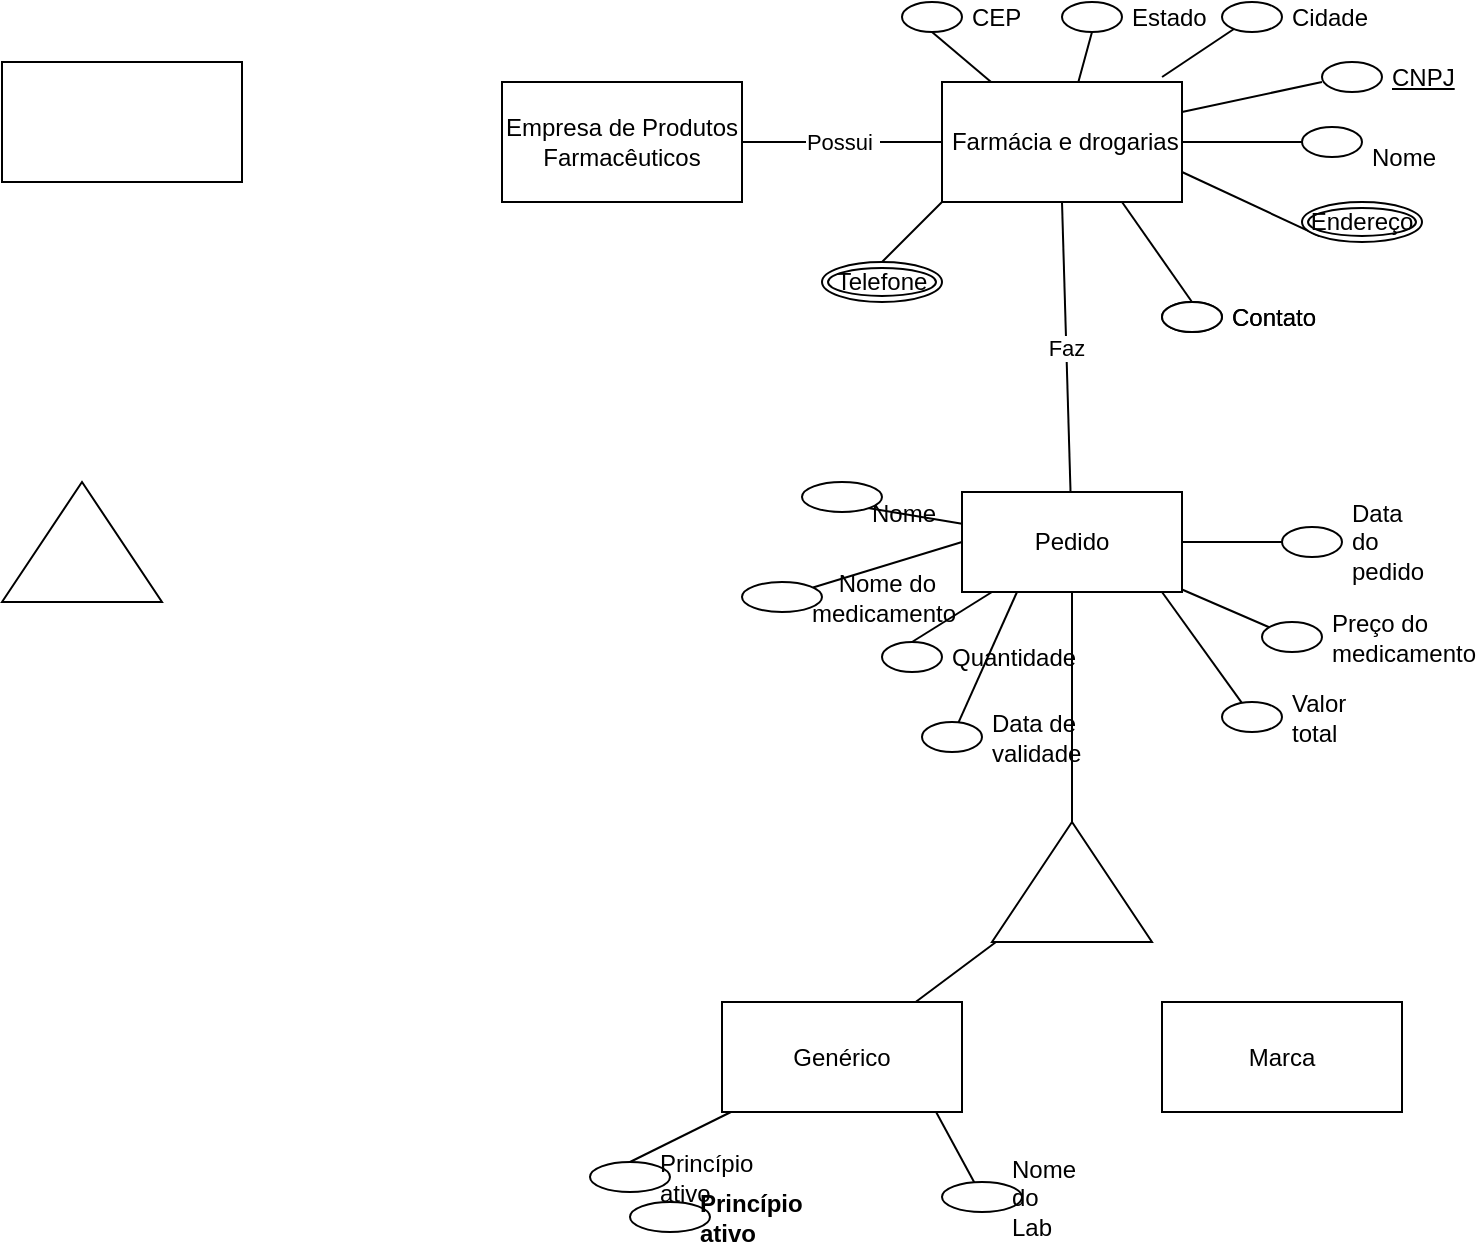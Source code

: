 <mxfile version="15.3.2" type="github">
  <diagram id="GIaEmFvaweHACr9sqGth" name="Page-1">
    <mxGraphModel dx="1422" dy="762" grid="1" gridSize="10" guides="1" tooltips="1" connect="1" arrows="1" fold="1" page="1" pageScale="1" pageWidth="827" pageHeight="1169" math="0" shadow="0">
      <root>
        <mxCell id="0" />
        <mxCell id="1" parent="0" />
        <mxCell id="_OA7GtplPuDbMKdglOJy-1" value="" style="rounded=0;whiteSpace=wrap;html=1;" parent="1" vertex="1">
          <mxGeometry x="80" y="60" width="120" height="60" as="geometry" />
        </mxCell>
        <mxCell id="_OA7GtplPuDbMKdglOJy-3" value="" style="triangle;whiteSpace=wrap;html=1;rotation=-90;" parent="1" vertex="1">
          <mxGeometry x="90" y="260" width="60" height="80" as="geometry" />
        </mxCell>
        <mxCell id="_OA7GtplPuDbMKdglOJy-4" value="" style="endArrow=none;html=1;entryX=0.5;entryY=1;entryDx=0;entryDy=0;" parent="1" source="_OA7GtplPuDbMKdglOJy-6" target="_OA7GtplPuDbMKdglOJy-20" edge="1">
          <mxGeometry width="50" height="50" relative="1" as="geometry">
            <mxPoint x="100" y="440" as="sourcePoint" />
            <mxPoint x="150" y="390" as="targetPoint" />
          </mxGeometry>
        </mxCell>
        <mxCell id="_OA7GtplPuDbMKdglOJy-8" value="Possui&amp;nbsp;" style="edgeStyle=orthogonalEdgeStyle;rounded=0;orthogonalLoop=1;jettySize=auto;html=1;endArrow=none;endFill=0;" parent="1" source="_OA7GtplPuDbMKdglOJy-5" target="_OA7GtplPuDbMKdglOJy-6" edge="1">
          <mxGeometry relative="1" as="geometry" />
        </mxCell>
        <mxCell id="_OA7GtplPuDbMKdglOJy-5" value="Empresa de Produtos Farmacêuticos" style="rounded=0;whiteSpace=wrap;html=1;" parent="1" vertex="1">
          <mxGeometry x="330" y="70" width="120" height="60" as="geometry" />
        </mxCell>
        <mxCell id="_OA7GtplPuDbMKdglOJy-12" value="" style="edgeStyle=orthogonalEdgeStyle;rounded=0;orthogonalLoop=1;jettySize=auto;html=1;endArrow=none;endFill=0;" parent="1" source="_OA7GtplPuDbMKdglOJy-6" target="_OA7GtplPuDbMKdglOJy-9" edge="1">
          <mxGeometry relative="1" as="geometry" />
        </mxCell>
        <mxCell id="_OA7GtplPuDbMKdglOJy-6" value="&amp;nbsp;Farmácia e drogarias" style="rounded=0;whiteSpace=wrap;html=1;" parent="1" vertex="1">
          <mxGeometry x="550" y="70" width="120" height="60" as="geometry" />
        </mxCell>
        <mxCell id="_OA7GtplPuDbMKdglOJy-7" value="" style="endArrow=none;html=1;entryX=0;entryY=1;entryDx=0;entryDy=0;exitX=1;exitY=0.75;exitDx=0;exitDy=0;" parent="1" source="_OA7GtplPuDbMKdglOJy-6" target="_OA7GtplPuDbMKdglOJy-17" edge="1">
          <mxGeometry width="50" height="50" relative="1" as="geometry">
            <mxPoint x="390" y="380" as="sourcePoint" />
            <mxPoint x="440" y="330" as="targetPoint" />
          </mxGeometry>
        </mxCell>
        <mxCell id="_OA7GtplPuDbMKdglOJy-9" value="&amp;nbsp; &amp;nbsp; Nome" style="ellipse;whiteSpace=wrap;html=1;align=left;spacingLeft=33;" parent="1" vertex="1">
          <mxGeometry x="730" y="92.5" width="30" height="15" as="geometry" />
        </mxCell>
        <mxCell id="_OA7GtplPuDbMKdglOJy-13" value="" style="rounded=0;orthogonalLoop=1;jettySize=auto;html=1;endArrow=none;endFill=0;exitX=1;exitY=0.25;exitDx=0;exitDy=0;" parent="1" source="_OA7GtplPuDbMKdglOJy-6" edge="1">
          <mxGeometry relative="1" as="geometry">
            <mxPoint x="680" y="110" as="sourcePoint" />
            <mxPoint x="740" y="70" as="targetPoint" />
          </mxGeometry>
        </mxCell>
        <mxCell id="_OA7GtplPuDbMKdglOJy-14" value="&lt;u&gt;CNPJ&lt;/u&gt;" style="ellipse;whiteSpace=wrap;html=1;align=left;spacingLeft=33;" parent="1" vertex="1">
          <mxGeometry x="740" y="60" width="30" height="15" as="geometry" />
        </mxCell>
        <mxCell id="_OA7GtplPuDbMKdglOJy-17" value="Endereço" style="ellipse;shape=doubleEllipse;margin=3;whiteSpace=wrap;html=1;align=center;" parent="1" vertex="1">
          <mxGeometry x="730" y="130" width="60" height="20" as="geometry" />
        </mxCell>
        <mxCell id="_OA7GtplPuDbMKdglOJy-18" value="CEP" style="ellipse;whiteSpace=wrap;html=1;align=left;spacingLeft=33;" parent="1" vertex="1">
          <mxGeometry x="530" y="30" width="30" height="15" as="geometry" />
        </mxCell>
        <mxCell id="_OA7GtplPuDbMKdglOJy-19" value="" style="endArrow=none;html=1;entryX=0.5;entryY=1;entryDx=0;entryDy=0;" parent="1" source="_OA7GtplPuDbMKdglOJy-6" target="_OA7GtplPuDbMKdglOJy-18" edge="1">
          <mxGeometry width="50" height="50" relative="1" as="geometry">
            <mxPoint x="390" y="370" as="sourcePoint" />
            <mxPoint x="440" y="320" as="targetPoint" />
          </mxGeometry>
        </mxCell>
        <mxCell id="_OA7GtplPuDbMKdglOJy-20" value="Estado&lt;span style=&quot;color: rgba(0 , 0 , 0 , 0) ; font-family: monospace ; font-size: 0px&quot;&gt;%3CmxGraphModel%3E%3Croot%3E%3CmxCell%20id%3D%220%22%2F%3E%3CmxCell%20id%3D%221%22%20parent%3D%220%22%2F%3E%3CmxCell%20id%3D%222%22%20value%3D%22%26lt%3Bu%26gt%3BCEP%26lt%3B%2Fu%26gt%3B%22%20style%3D%22ellipse%3BwhiteSpace%3Dwrap%3Bhtml%3D1%3Balign%3Dleft%3BspacingLeft%3D33%3B%22%20vertex%3D%221%22%20parent%3D%221%22%3E%3CmxGeometry%20x%3D%22530%22%20y%3D%2230%22%20width%3D%2230%22%20height%3D%2215%22%20as%3D%22geometry%22%2F%3E%3C%2FmxCell%3E%3C%2Froot%3E%3C%2FmxGraphModel%3E&lt;/span&gt;" style="ellipse;whiteSpace=wrap;html=1;align=left;spacingLeft=33;" parent="1" vertex="1">
          <mxGeometry x="610" y="30" width="30" height="15" as="geometry" />
        </mxCell>
        <mxCell id="_OA7GtplPuDbMKdglOJy-23" value="" style="edgeStyle=none;rounded=0;orthogonalLoop=1;jettySize=auto;html=1;endArrow=none;endFill=0;entryX=0.917;entryY=-0.042;entryDx=0;entryDy=0;entryPerimeter=0;" parent="1" source="_OA7GtplPuDbMKdglOJy-22" target="_OA7GtplPuDbMKdglOJy-6" edge="1">
          <mxGeometry relative="1" as="geometry" />
        </mxCell>
        <mxCell id="_OA7GtplPuDbMKdglOJy-22" value="Cidade" style="ellipse;whiteSpace=wrap;html=1;align=left;spacingLeft=33;" parent="1" vertex="1">
          <mxGeometry x="690" y="30" width="30" height="15" as="geometry" />
        </mxCell>
        <mxCell id="_OA7GtplPuDbMKdglOJy-24" value="Telefone" style="ellipse;shape=doubleEllipse;margin=3;whiteSpace=wrap;html=1;align=center;" parent="1" vertex="1">
          <mxGeometry x="490" y="160" width="60" height="20" as="geometry" />
        </mxCell>
        <mxCell id="_OA7GtplPuDbMKdglOJy-25" value="" style="endArrow=none;html=1;entryX=0;entryY=1;entryDx=0;entryDy=0;exitX=0.5;exitY=0;exitDx=0;exitDy=0;" parent="1" source="_OA7GtplPuDbMKdglOJy-24" target="_OA7GtplPuDbMKdglOJy-6" edge="1">
          <mxGeometry width="50" height="50" relative="1" as="geometry">
            <mxPoint x="530" y="150" as="sourcePoint" />
            <mxPoint x="440" y="320" as="targetPoint" />
          </mxGeometry>
        </mxCell>
        <mxCell id="_OA7GtplPuDbMKdglOJy-26" style="edgeStyle=none;rounded=0;orthogonalLoop=1;jettySize=auto;html=1;entryX=0.5;entryY=0;entryDx=0;entryDy=0;endArrow=none;endFill=0;" parent="1" source="_OA7GtplPuDbMKdglOJy-24" target="_OA7GtplPuDbMKdglOJy-24" edge="1">
          <mxGeometry relative="1" as="geometry" />
        </mxCell>
        <mxCell id="_OA7GtplPuDbMKdglOJy-27" value="Contato" style="ellipse;whiteSpace=wrap;html=1;align=left;spacingLeft=33;" parent="1" vertex="1">
          <mxGeometry x="660" y="180" width="30" height="15" as="geometry" />
        </mxCell>
        <mxCell id="_OA7GtplPuDbMKdglOJy-31" value="Contato" style="ellipse;whiteSpace=wrap;html=1;align=left;spacingLeft=33;" parent="1" vertex="1">
          <mxGeometry x="660" y="180" width="30" height="15" as="geometry" />
        </mxCell>
        <mxCell id="_OA7GtplPuDbMKdglOJy-32" value="" style="endArrow=none;html=1;entryX=0.75;entryY=1;entryDx=0;entryDy=0;exitX=0.5;exitY=0;exitDx=0;exitDy=0;" parent="1" source="_OA7GtplPuDbMKdglOJy-31" target="_OA7GtplPuDbMKdglOJy-6" edge="1">
          <mxGeometry width="50" height="50" relative="1" as="geometry">
            <mxPoint x="390" y="370" as="sourcePoint" />
            <mxPoint x="440" y="320" as="targetPoint" />
          </mxGeometry>
        </mxCell>
        <mxCell id="_OA7GtplPuDbMKdglOJy-37" style="edgeStyle=none;rounded=0;orthogonalLoop=1;jettySize=auto;html=1;entryX=0;entryY=0.5;entryDx=0;entryDy=0;endArrow=none;endFill=0;" parent="1" source="_OA7GtplPuDbMKdglOJy-33" target="_OA7GtplPuDbMKdglOJy-35" edge="1">
          <mxGeometry relative="1" as="geometry" />
        </mxCell>
        <mxCell id="_OA7GtplPuDbMKdglOJy-39" style="edgeStyle=none;rounded=0;orthogonalLoop=1;jettySize=auto;html=1;exitX=1;exitY=0.5;exitDx=0;exitDy=0;endArrow=none;endFill=0;" parent="1" source="_OA7GtplPuDbMKdglOJy-33" target="_OA7GtplPuDbMKdglOJy-38" edge="1">
          <mxGeometry relative="1" as="geometry" />
        </mxCell>
        <mxCell id="_OA7GtplPuDbMKdglOJy-42" style="edgeStyle=none;rounded=0;orthogonalLoop=1;jettySize=auto;html=1;exitX=0;exitY=0.5;exitDx=0;exitDy=0;endArrow=none;endFill=0;" parent="1" source="_OA7GtplPuDbMKdglOJy-33" target="_OA7GtplPuDbMKdglOJy-40" edge="1">
          <mxGeometry relative="1" as="geometry" />
        </mxCell>
        <mxCell id="_OA7GtplPuDbMKdglOJy-46" style="edgeStyle=none;rounded=0;orthogonalLoop=1;jettySize=auto;html=1;entryX=0.5;entryY=0;entryDx=0;entryDy=0;endArrow=none;endFill=0;" parent="1" source="_OA7GtplPuDbMKdglOJy-33" target="_OA7GtplPuDbMKdglOJy-45" edge="1">
          <mxGeometry relative="1" as="geometry" />
        </mxCell>
        <mxCell id="_OA7GtplPuDbMKdglOJy-33" value="Pedido" style="rounded=0;whiteSpace=wrap;html=1;" parent="1" vertex="1">
          <mxGeometry x="560" y="275" width="110" height="50" as="geometry" />
        </mxCell>
        <mxCell id="_OA7GtplPuDbMKdglOJy-34" value="Faz" style="endArrow=none;html=1;entryX=0.5;entryY=1;entryDx=0;entryDy=0;" parent="1" source="_OA7GtplPuDbMKdglOJy-33" target="_OA7GtplPuDbMKdglOJy-6" edge="1">
          <mxGeometry width="50" height="50" relative="1" as="geometry">
            <mxPoint x="390" y="370" as="sourcePoint" />
            <mxPoint x="440" y="320" as="targetPoint" />
          </mxGeometry>
        </mxCell>
        <mxCell id="_OA7GtplPuDbMKdglOJy-35" value="&amp;nbsp; &amp;nbsp; Nome" style="ellipse;whiteSpace=wrap;html=1;align=left;spacingLeft=33;" parent="1" vertex="1">
          <mxGeometry x="480" y="270" width="40" height="15" as="geometry" />
        </mxCell>
        <mxCell id="_OA7GtplPuDbMKdglOJy-36" style="edgeStyle=none;rounded=0;orthogonalLoop=1;jettySize=auto;html=1;entryX=0;entryY=0;entryDx=0;entryDy=0;endArrow=none;endFill=0;" parent="1" source="_OA7GtplPuDbMKdglOJy-35" target="_OA7GtplPuDbMKdglOJy-35" edge="1">
          <mxGeometry relative="1" as="geometry" />
        </mxCell>
        <mxCell id="_OA7GtplPuDbMKdglOJy-38" value="Data do pedido" style="ellipse;whiteSpace=wrap;html=1;align=left;spacingLeft=33;" parent="1" vertex="1">
          <mxGeometry x="720" y="292.5" width="30" height="15" as="geometry" />
        </mxCell>
        <mxCell id="_OA7GtplPuDbMKdglOJy-40" value="&amp;nbsp; &amp;nbsp; Nome do medicamento" style="ellipse;whiteSpace=wrap;html=1;align=left;spacingLeft=33;" parent="1" vertex="1">
          <mxGeometry x="450" y="320" width="40" height="15" as="geometry" />
        </mxCell>
        <mxCell id="_OA7GtplPuDbMKdglOJy-45" value="Quantidade" style="ellipse;whiteSpace=wrap;html=1;align=left;spacingLeft=33;" parent="1" vertex="1">
          <mxGeometry x="520" y="350" width="30" height="15" as="geometry" />
        </mxCell>
        <mxCell id="mOZH8kAuwLw8CxfsMpVS-2" style="rounded=0;orthogonalLoop=1;jettySize=auto;html=1;endArrow=none;endFill=0;" edge="1" parent="1" source="mOZH8kAuwLw8CxfsMpVS-1" target="_OA7GtplPuDbMKdglOJy-33">
          <mxGeometry relative="1" as="geometry" />
        </mxCell>
        <mxCell id="mOZH8kAuwLw8CxfsMpVS-1" value="Preço do medicamento" style="ellipse;whiteSpace=wrap;html=1;align=left;spacingLeft=33;" vertex="1" parent="1">
          <mxGeometry x="710" y="340" width="30" height="15" as="geometry" />
        </mxCell>
        <mxCell id="mOZH8kAuwLw8CxfsMpVS-4" style="edgeStyle=none;rounded=0;orthogonalLoop=1;jettySize=auto;html=1;entryX=0.909;entryY=1;entryDx=0;entryDy=0;entryPerimeter=0;endArrow=none;endFill=0;" edge="1" parent="1" source="mOZH8kAuwLw8CxfsMpVS-3" target="_OA7GtplPuDbMKdglOJy-33">
          <mxGeometry relative="1" as="geometry" />
        </mxCell>
        <mxCell id="mOZH8kAuwLw8CxfsMpVS-3" value="Valor total" style="ellipse;whiteSpace=wrap;html=1;align=left;spacingLeft=33;" vertex="1" parent="1">
          <mxGeometry x="690" y="380" width="30" height="15" as="geometry" />
        </mxCell>
        <mxCell id="mOZH8kAuwLw8CxfsMpVS-6" style="edgeStyle=none;rounded=0;orthogonalLoop=1;jettySize=auto;html=1;entryX=0.25;entryY=1;entryDx=0;entryDy=0;endArrow=none;endFill=0;" edge="1" parent="1" source="mOZH8kAuwLw8CxfsMpVS-5" target="_OA7GtplPuDbMKdglOJy-33">
          <mxGeometry relative="1" as="geometry" />
        </mxCell>
        <mxCell id="mOZH8kAuwLw8CxfsMpVS-5" value="Data de validade" style="ellipse;whiteSpace=wrap;html=1;align=left;spacingLeft=33;" vertex="1" parent="1">
          <mxGeometry x="540" y="390" width="30" height="15" as="geometry" />
        </mxCell>
        <mxCell id="mOZH8kAuwLw8CxfsMpVS-16" style="edgeStyle=none;rounded=0;orthogonalLoop=1;jettySize=auto;html=1;entryX=0;entryY=0.025;entryDx=0;entryDy=0;entryPerimeter=0;endArrow=none;endFill=0;" edge="1" parent="1" source="mOZH8kAuwLw8CxfsMpVS-7" target="mOZH8kAuwLw8CxfsMpVS-9">
          <mxGeometry relative="1" as="geometry" />
        </mxCell>
        <mxCell id="mOZH8kAuwLw8CxfsMpVS-7" value="Genérico" style="rounded=0;whiteSpace=wrap;html=1;" vertex="1" parent="1">
          <mxGeometry x="440" y="530" width="120" height="55" as="geometry" />
        </mxCell>
        <mxCell id="mOZH8kAuwLw8CxfsMpVS-10" style="edgeStyle=none;rounded=0;orthogonalLoop=1;jettySize=auto;html=1;entryX=0.5;entryY=1;entryDx=0;entryDy=0;endArrow=none;endFill=0;" edge="1" parent="1" source="mOZH8kAuwLw8CxfsMpVS-9" target="_OA7GtplPuDbMKdglOJy-33">
          <mxGeometry relative="1" as="geometry" />
        </mxCell>
        <mxCell id="mOZH8kAuwLw8CxfsMpVS-9" value="" style="triangle;whiteSpace=wrap;html=1;rotation=-90;" vertex="1" parent="1">
          <mxGeometry x="585" y="430" width="60" height="80" as="geometry" />
        </mxCell>
        <mxCell id="mOZH8kAuwLw8CxfsMpVS-12" style="edgeStyle=none;rounded=0;orthogonalLoop=1;jettySize=auto;html=1;exitX=0.5;exitY=0;exitDx=0;exitDy=0;endArrow=none;endFill=0;" edge="1" parent="1" source="mOZH8kAuwLw8CxfsMpVS-11" target="mOZH8kAuwLw8CxfsMpVS-7">
          <mxGeometry relative="1" as="geometry" />
        </mxCell>
        <mxCell id="mOZH8kAuwLw8CxfsMpVS-11" value="Princípio ativo" style="ellipse;whiteSpace=wrap;html=1;align=left;spacingLeft=33;" vertex="1" parent="1">
          <mxGeometry x="374" y="610" width="40" height="15" as="geometry" />
        </mxCell>
        <mxCell id="mOZH8kAuwLw8CxfsMpVS-15" style="edgeStyle=none;rounded=0;orthogonalLoop=1;jettySize=auto;html=1;entryX=0.892;entryY=1;entryDx=0;entryDy=0;entryPerimeter=0;endArrow=none;endFill=0;" edge="1" parent="1" source="mOZH8kAuwLw8CxfsMpVS-14" target="mOZH8kAuwLw8CxfsMpVS-7">
          <mxGeometry relative="1" as="geometry" />
        </mxCell>
        <mxCell id="mOZH8kAuwLw8CxfsMpVS-14" value="Nome do Lab" style="ellipse;whiteSpace=wrap;html=1;align=left;spacingLeft=33;" vertex="1" parent="1">
          <mxGeometry x="550" y="620" width="40" height="15" as="geometry" />
        </mxCell>
        <mxCell id="mOZH8kAuwLw8CxfsMpVS-17" value="Princípio ativo" style="ellipse;whiteSpace=wrap;html=1;align=left;spacingLeft=33;fontStyle=1" vertex="1" parent="1">
          <mxGeometry x="394" y="630" width="40" height="15" as="geometry" />
        </mxCell>
        <mxCell id="mOZH8kAuwLw8CxfsMpVS-19" value="Marca" style="rounded=0;whiteSpace=wrap;html=1;" vertex="1" parent="1">
          <mxGeometry x="660" y="530" width="120" height="55" as="geometry" />
        </mxCell>
      </root>
    </mxGraphModel>
  </diagram>
</mxfile>
